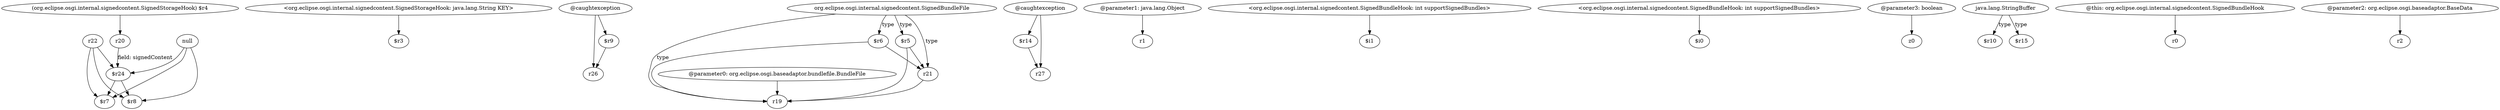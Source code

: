 digraph g {
0[label="null"]
1[label="$r8"]
0->1[label=""]
2[label="<org.eclipse.osgi.internal.signedcontent.SignedStorageHook: java.lang.String KEY>"]
3[label="$r3"]
2->3[label=""]
4[label="@caughtexception"]
5[label="r26"]
4->5[label=""]
6[label="org.eclipse.osgi.internal.signedcontent.SignedBundleFile"]
7[label="$r6"]
6->7[label="type"]
8[label="@caughtexception"]
9[label="$r14"]
8->9[label=""]
10[label="r22"]
11[label="$r7"]
10->11[label=""]
12[label="$r9"]
4->12[label=""]
13[label="$r24"]
10->13[label=""]
14[label="r20"]
14->13[label="field: signedContent"]
15[label="@parameter1: java.lang.Object"]
16[label="r1"]
15->16[label=""]
17[label="<org.eclipse.osgi.internal.signedcontent.SignedBundleHook: int supportSignedBundles>"]
18[label="$i1"]
17->18[label=""]
19[label="@parameter0: org.eclipse.osgi.baseadaptor.bundlefile.BundleFile"]
20[label="r19"]
19->20[label=""]
21[label="$r5"]
21->20[label=""]
22[label="r27"]
9->22[label=""]
23[label="<org.eclipse.osgi.internal.signedcontent.SignedBundleHook: int supportSignedBundles>"]
24[label="$i0"]
23->24[label=""]
25[label="r21"]
6->25[label="type"]
13->11[label=""]
7->25[label=""]
26[label="@parameter3: boolean"]
27[label="z0"]
26->27[label=""]
28[label="(org.eclipse.osgi.internal.signedcontent.SignedStorageHook) $r4"]
28->14[label=""]
21->25[label=""]
8->22[label=""]
13->1[label=""]
10->1[label=""]
12->5[label=""]
7->20[label=""]
29[label="java.lang.StringBuffer"]
30[label="$r10"]
29->30[label="type"]
6->20[label="type"]
0->11[label=""]
0->13[label=""]
25->20[label=""]
31[label="@this: org.eclipse.osgi.internal.signedcontent.SignedBundleHook"]
32[label="r0"]
31->32[label=""]
33[label="$r15"]
29->33[label="type"]
34[label="@parameter2: org.eclipse.osgi.baseadaptor.BaseData"]
35[label="r2"]
34->35[label=""]
6->21[label="type"]
}